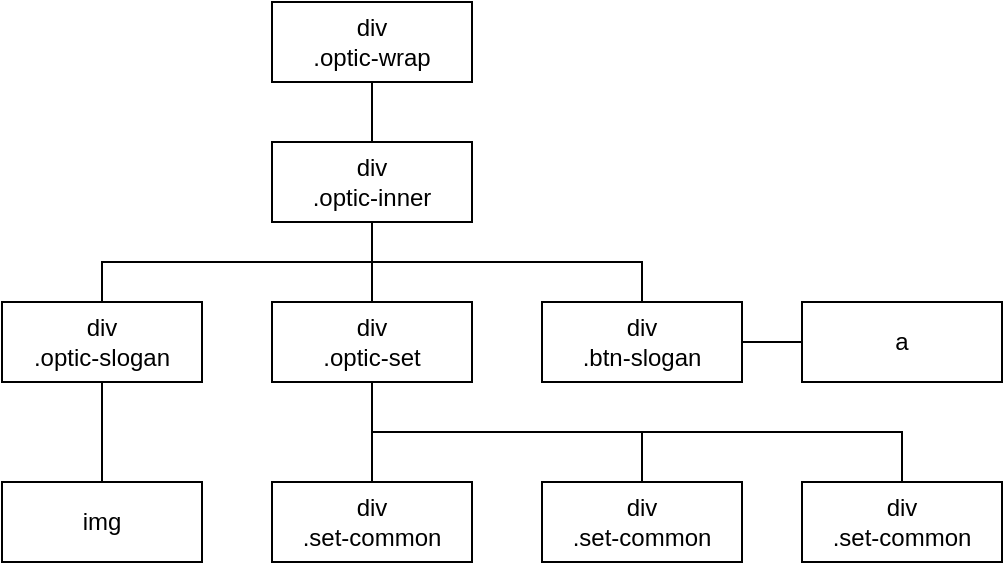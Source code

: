 <mxfile>
    <diagram id="Q7r0eXXSY7U_1IowTpx0" name="Page-1">
        <mxGraphModel dx="1010" dy="836" grid="1" gridSize="10" guides="1" tooltips="1" connect="1" arrows="1" fold="1" page="1" pageScale="1" pageWidth="850" pageHeight="1100" math="0" shadow="0">
            <root>
                <mxCell id="0"/>
                <mxCell id="1" parent="0"/>
                <mxCell id="54" value="div&lt;br&gt;.optic-wrap" style="rounded=0;whiteSpace=wrap;html=1;" parent="1" vertex="1">
                    <mxGeometry x="335" y="380" width="100" height="40" as="geometry"/>
                </mxCell>
                <mxCell id="59" value="div&lt;br&gt;.optic-set" style="rounded=0;whiteSpace=wrap;html=1;" parent="1" vertex="1">
                    <mxGeometry x="335" y="530" width="100" height="40" as="geometry"/>
                </mxCell>
                <mxCell id="60" value="" style="endArrow=none;html=1;edgeStyle=orthogonalEdgeStyle;rounded=0;entryX=0.5;entryY=1;entryDx=0;entryDy=0;exitX=0.5;exitY=0;exitDx=0;exitDy=0;" parent="1" source="59" target="54" edge="1">
                    <mxGeometry width="50" height="50" relative="1" as="geometry">
                        <mxPoint x="345" y="500" as="sourcePoint"/>
                        <mxPoint x="440" y="430" as="targetPoint"/>
                    </mxGeometry>
                </mxCell>
                <mxCell id="66" value="" style="edgeStyle=orthogonalEdgeStyle;rounded=0;html=1;endArrow=none;endFill=0;exitX=0.5;exitY=1;exitDx=0;exitDy=0;entryX=0.5;entryY=0;entryDx=0;entryDy=0;" edge="1" parent="1" source="61" target="65">
                    <mxGeometry relative="1" as="geometry">
                        <Array as="points">
                            <mxPoint x="250" y="590"/>
                            <mxPoint x="250" y="590"/>
                        </Array>
                    </mxGeometry>
                </mxCell>
                <mxCell id="75" style="edgeStyle=orthogonalEdgeStyle;rounded=0;html=1;entryX=0.5;entryY=1;entryDx=0;entryDy=0;endArrow=none;endFill=0;" edge="1" parent="1" source="61" target="74">
                    <mxGeometry relative="1" as="geometry">
                        <Array as="points">
                            <mxPoint x="250" y="510"/>
                            <mxPoint x="385" y="510"/>
                        </Array>
                    </mxGeometry>
                </mxCell>
                <mxCell id="61" value="div&lt;br&gt;.optic-slogan" style="rounded=0;whiteSpace=wrap;html=1;" vertex="1" parent="1">
                    <mxGeometry x="200" y="530" width="100" height="40" as="geometry"/>
                </mxCell>
                <mxCell id="65" value="img" style="rounded=0;whiteSpace=wrap;html=1;" vertex="1" parent="1">
                    <mxGeometry x="200" y="620" width="100" height="40" as="geometry"/>
                </mxCell>
                <mxCell id="71" style="edgeStyle=orthogonalEdgeStyle;rounded=0;html=1;exitX=0.5;exitY=0;exitDx=0;exitDy=0;entryX=0.5;entryY=1;entryDx=0;entryDy=0;endArrow=none;endFill=0;" edge="1" parent="1" source="67" target="59">
                    <mxGeometry relative="1" as="geometry"/>
                </mxCell>
                <mxCell id="67" value="div&lt;br&gt;.set-common" style="rounded=0;whiteSpace=wrap;html=1;" vertex="1" parent="1">
                    <mxGeometry x="335" y="620" width="100" height="40" as="geometry"/>
                </mxCell>
                <mxCell id="76" style="edgeStyle=orthogonalEdgeStyle;rounded=0;html=1;exitX=0.5;exitY=0;exitDx=0;exitDy=0;entryX=0.5;entryY=1;entryDx=0;entryDy=0;endArrow=none;endFill=0;" edge="1" parent="1" source="68" target="59">
                    <mxGeometry relative="1" as="geometry"/>
                </mxCell>
                <mxCell id="68" value="div&lt;br&gt;.set-common" style="rounded=0;whiteSpace=wrap;html=1;" vertex="1" parent="1">
                    <mxGeometry x="470" y="620" width="100" height="40" as="geometry"/>
                </mxCell>
                <mxCell id="73" style="edgeStyle=orthogonalEdgeStyle;rounded=0;html=1;exitX=0.5;exitY=0;exitDx=0;exitDy=0;entryX=0.5;entryY=1;entryDx=0;entryDy=0;endArrow=none;endFill=0;" edge="1" parent="1" source="69" target="59">
                    <mxGeometry relative="1" as="geometry"/>
                </mxCell>
                <mxCell id="69" value="div&lt;br&gt;.set-common" style="rounded=0;whiteSpace=wrap;html=1;" vertex="1" parent="1">
                    <mxGeometry x="600" y="620" width="100" height="40" as="geometry"/>
                </mxCell>
                <mxCell id="74" value="div&lt;br&gt;.optic-inner" style="rounded=0;whiteSpace=wrap;html=1;" vertex="1" parent="1">
                    <mxGeometry x="335" y="450" width="100" height="40" as="geometry"/>
                </mxCell>
                <mxCell id="78" style="edgeStyle=orthogonalEdgeStyle;rounded=0;html=1;entryX=0.5;entryY=1;entryDx=0;entryDy=0;endArrow=none;endFill=0;" edge="1" parent="1" source="77" target="74">
                    <mxGeometry relative="1" as="geometry">
                        <Array as="points">
                            <mxPoint x="520" y="510"/>
                            <mxPoint x="385" y="510"/>
                        </Array>
                    </mxGeometry>
                </mxCell>
                <mxCell id="80" style="edgeStyle=orthogonalEdgeStyle;rounded=0;html=1;entryX=0;entryY=0.5;entryDx=0;entryDy=0;endArrow=none;endFill=0;" edge="1" parent="1" source="77" target="79">
                    <mxGeometry relative="1" as="geometry"/>
                </mxCell>
                <mxCell id="77" value="div&lt;br&gt;.btn-slogan" style="rounded=0;whiteSpace=wrap;html=1;" vertex="1" parent="1">
                    <mxGeometry x="470" y="530" width="100" height="40" as="geometry"/>
                </mxCell>
                <mxCell id="79" value="a" style="rounded=0;whiteSpace=wrap;html=1;" vertex="1" parent="1">
                    <mxGeometry x="600" y="530" width="100" height="40" as="geometry"/>
                </mxCell>
            </root>
        </mxGraphModel>
    </diagram>
</mxfile>